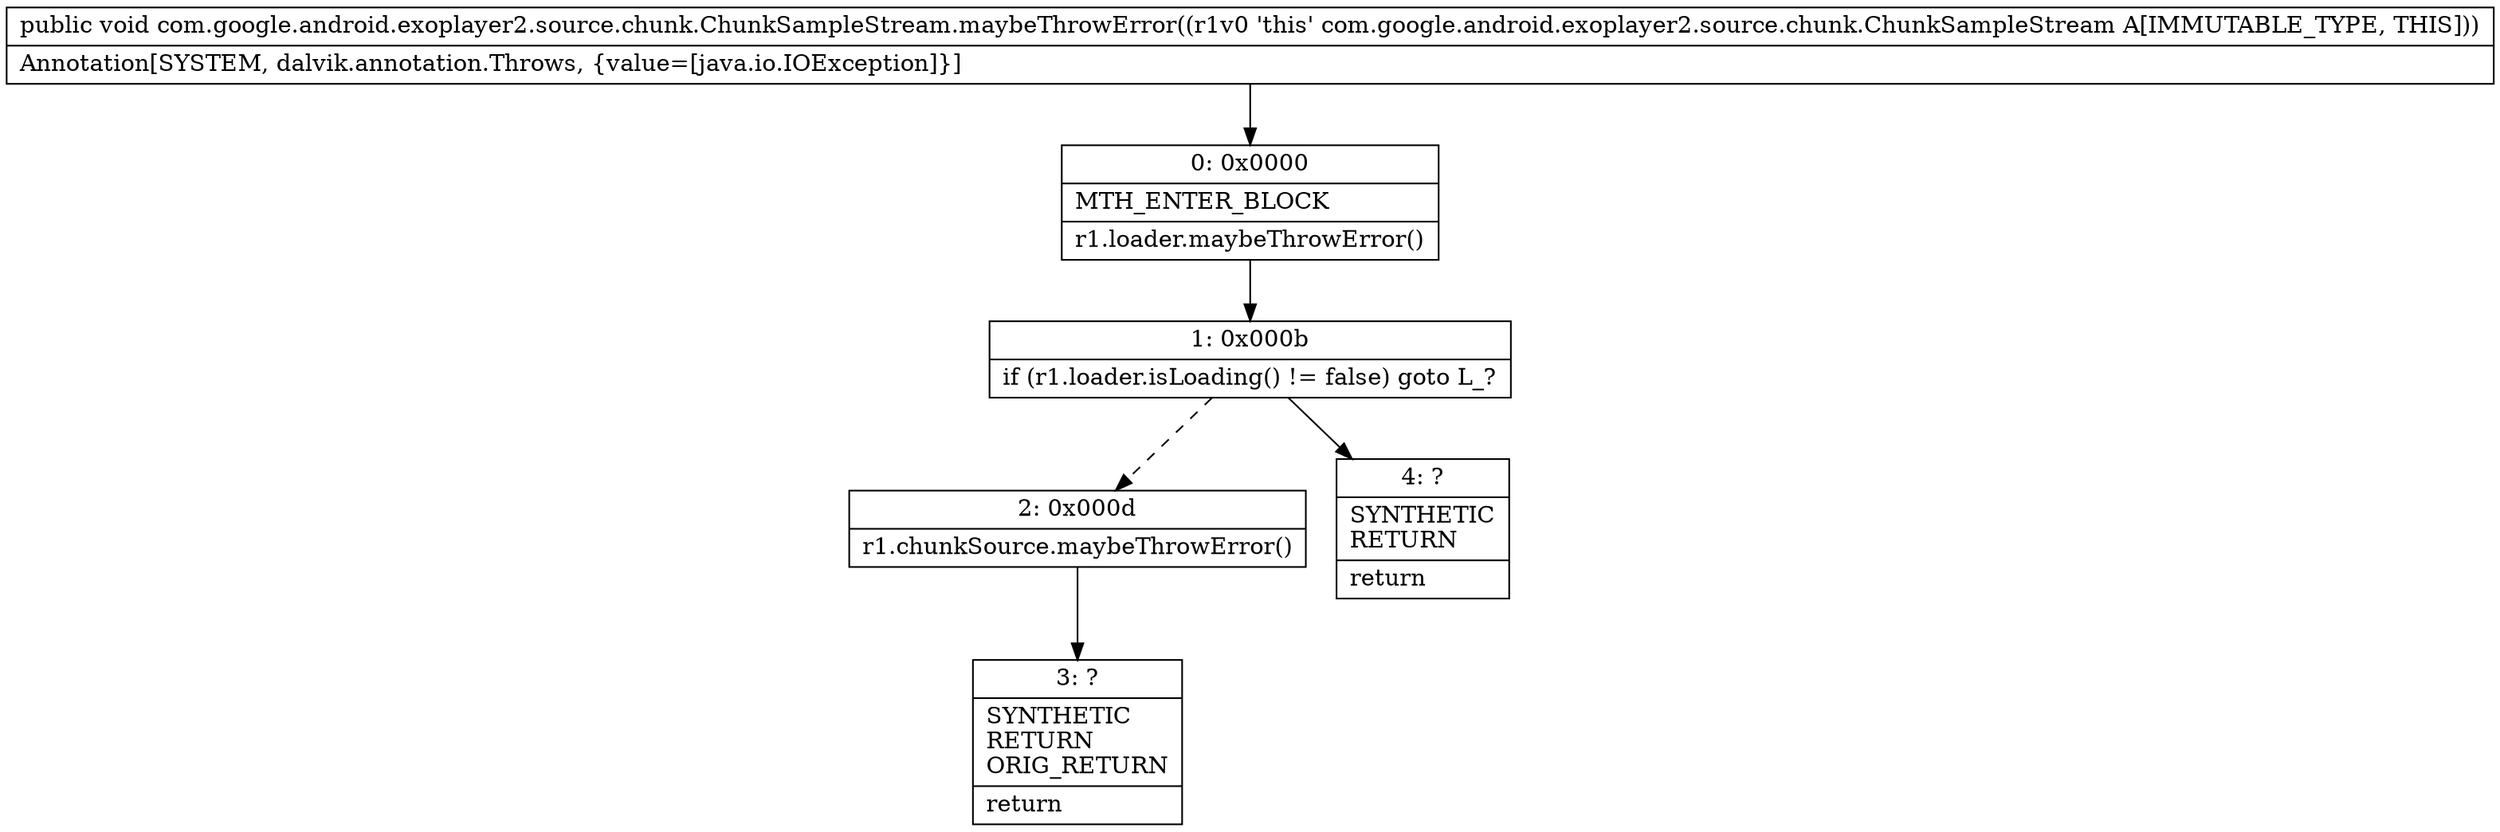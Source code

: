 digraph "CFG forcom.google.android.exoplayer2.source.chunk.ChunkSampleStream.maybeThrowError()V" {
Node_0 [shape=record,label="{0\:\ 0x0000|MTH_ENTER_BLOCK\l|r1.loader.maybeThrowError()\l}"];
Node_1 [shape=record,label="{1\:\ 0x000b|if (r1.loader.isLoading() != false) goto L_?\l}"];
Node_2 [shape=record,label="{2\:\ 0x000d|r1.chunkSource.maybeThrowError()\l}"];
Node_3 [shape=record,label="{3\:\ ?|SYNTHETIC\lRETURN\lORIG_RETURN\l|return\l}"];
Node_4 [shape=record,label="{4\:\ ?|SYNTHETIC\lRETURN\l|return\l}"];
MethodNode[shape=record,label="{public void com.google.android.exoplayer2.source.chunk.ChunkSampleStream.maybeThrowError((r1v0 'this' com.google.android.exoplayer2.source.chunk.ChunkSampleStream A[IMMUTABLE_TYPE, THIS]))  | Annotation[SYSTEM, dalvik.annotation.Throws, \{value=[java.io.IOException]\}]\l}"];
MethodNode -> Node_0;
Node_0 -> Node_1;
Node_1 -> Node_2[style=dashed];
Node_1 -> Node_4;
Node_2 -> Node_3;
}

